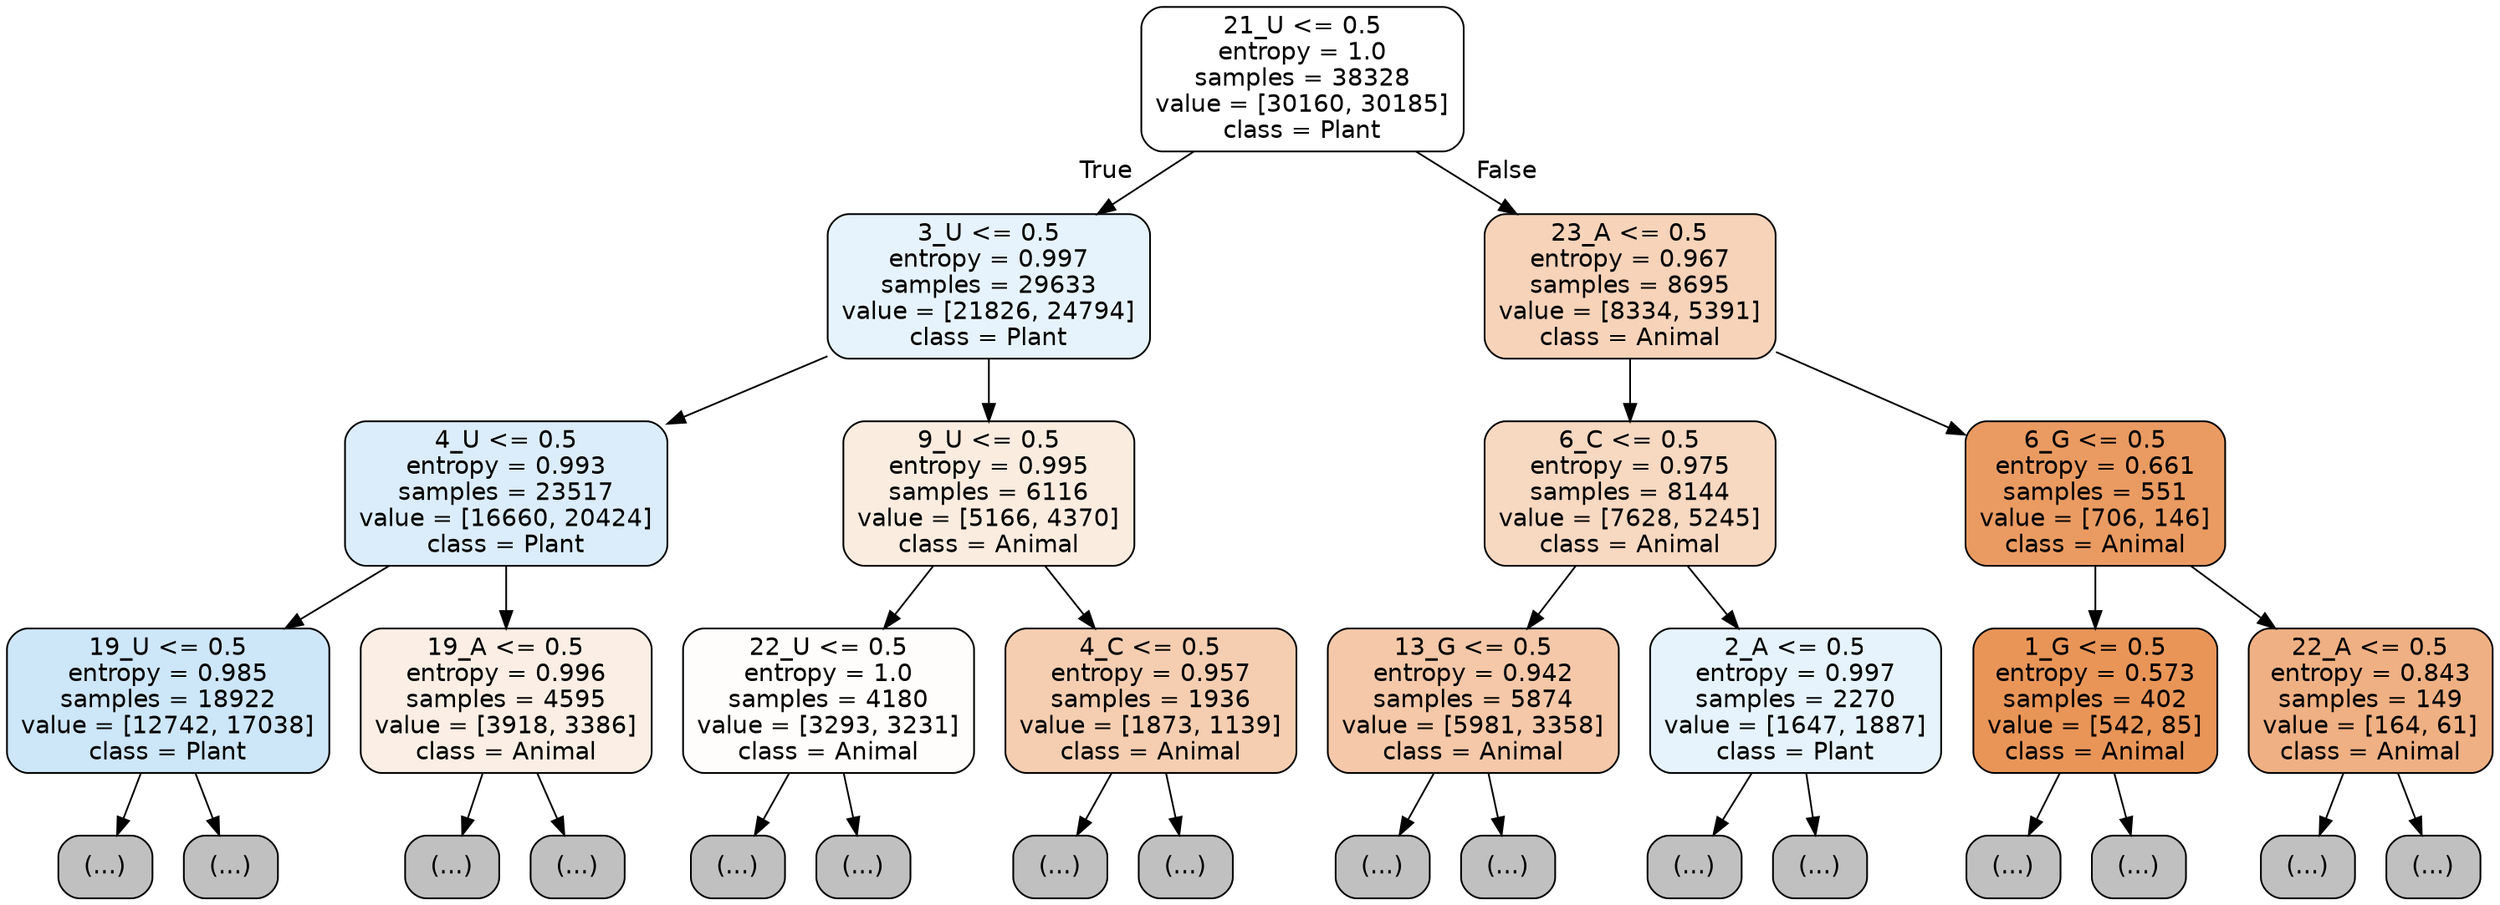 digraph Tree {
node [shape=box, style="filled, rounded", color="black", fontname="helvetica"] ;
edge [fontname="helvetica"] ;
0 [label="21_U <= 0.5\nentropy = 1.0\nsamples = 38328\nvalue = [30160, 30185]\nclass = Plant", fillcolor="#ffffff"] ;
1 [label="3_U <= 0.5\nentropy = 0.997\nsamples = 29633\nvalue = [21826, 24794]\nclass = Plant", fillcolor="#e7f3fc"] ;
0 -> 1 [labeldistance=2.5, labelangle=45, headlabel="True"] ;
2 [label="4_U <= 0.5\nentropy = 0.993\nsamples = 23517\nvalue = [16660, 20424]\nclass = Plant", fillcolor="#dbedfa"] ;
1 -> 2 ;
3 [label="19_U <= 0.5\nentropy = 0.985\nsamples = 18922\nvalue = [12742, 17038]\nclass = Plant", fillcolor="#cde6f8"] ;
2 -> 3 ;
4 [label="(...)", fillcolor="#C0C0C0"] ;
3 -> 4 ;
5927 [label="(...)", fillcolor="#C0C0C0"] ;
3 -> 5927 ;
7862 [label="19_A <= 0.5\nentropy = 0.996\nsamples = 4595\nvalue = [3918, 3386]\nclass = Animal", fillcolor="#fbeee4"] ;
2 -> 7862 ;
7863 [label="(...)", fillcolor="#C0C0C0"] ;
7862 -> 7863 ;
9708 [label="(...)", fillcolor="#C0C0C0"] ;
7862 -> 9708 ;
10237 [label="9_U <= 0.5\nentropy = 0.995\nsamples = 6116\nvalue = [5166, 4370]\nclass = Animal", fillcolor="#fbece0"] ;
1 -> 10237 ;
10238 [label="22_U <= 0.5\nentropy = 1.0\nsamples = 4180\nvalue = [3293, 3231]\nclass = Animal", fillcolor="#fffdfb"] ;
10237 -> 10238 ;
10239 [label="(...)", fillcolor="#C0C0C0"] ;
10238 -> 10239 ;
12320 [label="(...)", fillcolor="#C0C0C0"] ;
10238 -> 12320 ;
12583 [label="4_C <= 0.5\nentropy = 0.957\nsamples = 1936\nvalue = [1873, 1139]\nclass = Animal", fillcolor="#f5ceb1"] ;
10237 -> 12583 ;
12584 [label="(...)", fillcolor="#C0C0C0"] ;
12583 -> 12584 ;
13325 [label="(...)", fillcolor="#C0C0C0"] ;
12583 -> 13325 ;
13568 [label="23_A <= 0.5\nentropy = 0.967\nsamples = 8695\nvalue = [8334, 5391]\nclass = Animal", fillcolor="#f6d3b9"] ;
0 -> 13568 [labeldistance=2.5, labelangle=-45, headlabel="False"] ;
13569 [label="6_C <= 0.5\nentropy = 0.975\nsamples = 8144\nvalue = [7628, 5245]\nclass = Animal", fillcolor="#f7d8c1"] ;
13568 -> 13569 ;
13570 [label="13_G <= 0.5\nentropy = 0.942\nsamples = 5874\nvalue = [5981, 3358]\nclass = Animal", fillcolor="#f4c8a8"] ;
13569 -> 13570 ;
13571 [label="(...)", fillcolor="#C0C0C0"] ;
13570 -> 13571 ;
15574 [label="(...)", fillcolor="#C0C0C0"] ;
13570 -> 15574 ;
16305 [label="2_A <= 0.5\nentropy = 0.997\nsamples = 2270\nvalue = [1647, 1887]\nclass = Plant", fillcolor="#e6f3fc"] ;
13569 -> 16305 ;
16306 [label="(...)", fillcolor="#C0C0C0"] ;
16305 -> 16306 ;
16865 [label="(...)", fillcolor="#C0C0C0"] ;
16305 -> 16865 ;
17058 [label="6_G <= 0.5\nentropy = 0.661\nsamples = 551\nvalue = [706, 146]\nclass = Animal", fillcolor="#ea9b62"] ;
13568 -> 17058 ;
17059 [label="1_G <= 0.5\nentropy = 0.573\nsamples = 402\nvalue = [542, 85]\nclass = Animal", fillcolor="#e99558"] ;
17058 -> 17059 ;
17060 [label="(...)", fillcolor="#C0C0C0"] ;
17059 -> 17060 ;
17177 [label="(...)", fillcolor="#C0C0C0"] ;
17059 -> 17177 ;
17204 [label="22_A <= 0.5\nentropy = 0.843\nsamples = 149\nvalue = [164, 61]\nclass = Animal", fillcolor="#efb083"] ;
17058 -> 17204 ;
17205 [label="(...)", fillcolor="#C0C0C0"] ;
17204 -> 17205 ;
17278 [label="(...)", fillcolor="#C0C0C0"] ;
17204 -> 17278 ;
}